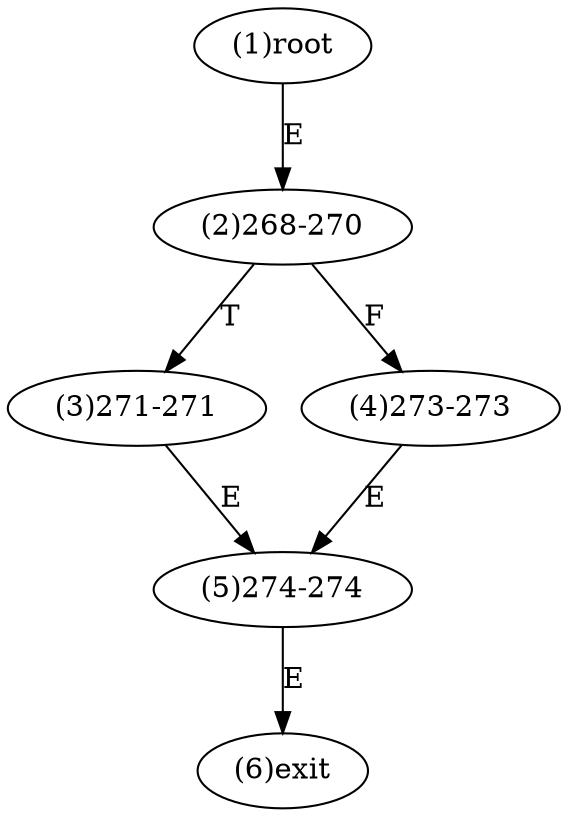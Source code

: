 digraph "" { 
1[ label="(1)root"];
2[ label="(2)268-270"];
3[ label="(3)271-271"];
4[ label="(4)273-273"];
5[ label="(5)274-274"];
6[ label="(6)exit"];
1->2[ label="E"];
2->4[ label="F"];
2->3[ label="T"];
3->5[ label="E"];
4->5[ label="E"];
5->6[ label="E"];
}